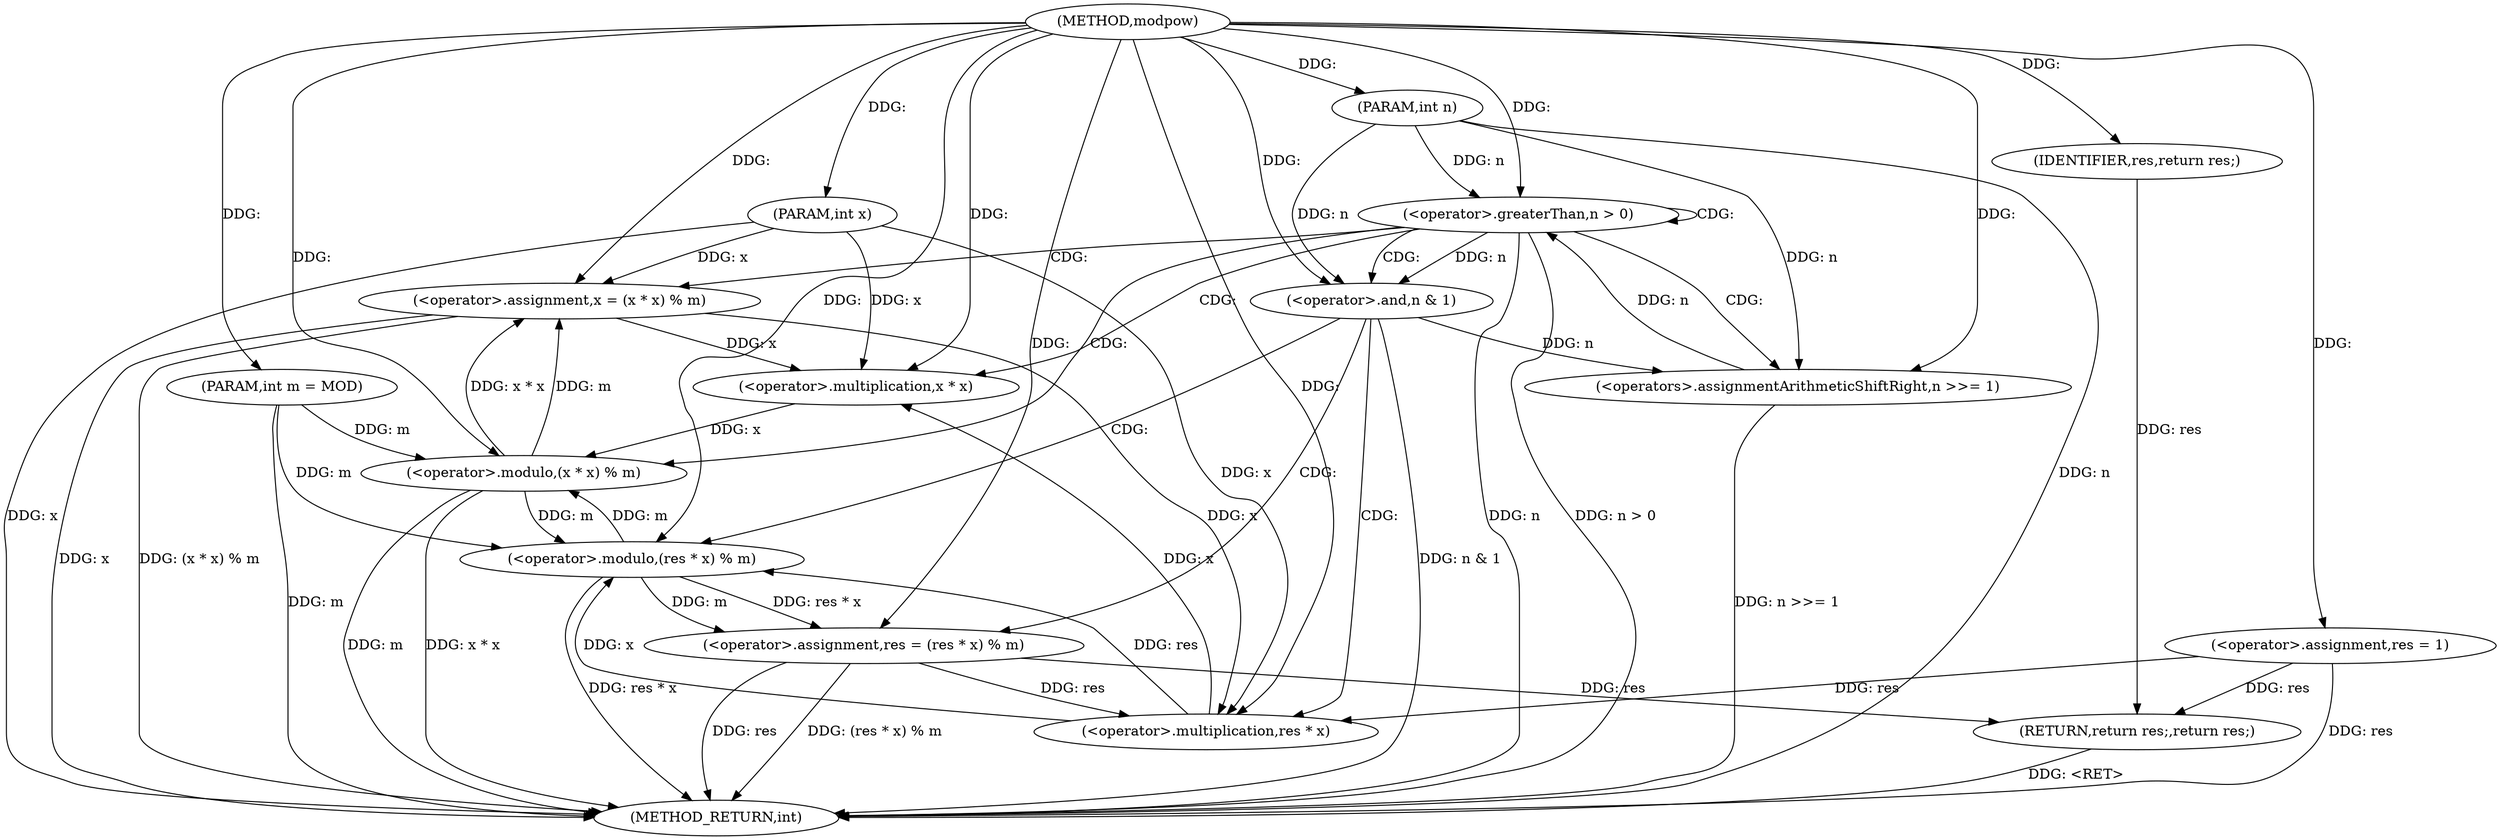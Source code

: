 digraph "modpow" {  
"1000141" [label = "(METHOD,modpow)" ]
"1000178" [label = "(METHOD_RETURN,int)" ]
"1000142" [label = "(PARAM,int x)" ]
"1000143" [label = "(PARAM,int n)" ]
"1000144" [label = "(PARAM,int m = MOD)" ]
"1000147" [label = "(<operator>.assignment,res = 1)" ]
"1000176" [label = "(RETURN,return res;,return res;)" ]
"1000151" [label = "(<operator>.greaterThan,n > 0)" ]
"1000177" [label = "(IDENTIFIER,res,return res;)" ]
"1000166" [label = "(<operator>.assignment,x = (x * x) % m)" ]
"1000173" [label = "(<operators>.assignmentArithmeticShiftRight,n >>= 1)" ]
"1000156" [label = "(<operator>.and,n & 1)" ]
"1000159" [label = "(<operator>.assignment,res = (res * x) % m)" ]
"1000168" [label = "(<operator>.modulo,(x * x) % m)" ]
"1000161" [label = "(<operator>.modulo,(res * x) % m)" ]
"1000169" [label = "(<operator>.multiplication,x * x)" ]
"1000162" [label = "(<operator>.multiplication,res * x)" ]
  "1000142" -> "1000178"  [ label = "DDG: x"] 
  "1000143" -> "1000178"  [ label = "DDG: n"] 
  "1000144" -> "1000178"  [ label = "DDG: m"] 
  "1000147" -> "1000178"  [ label = "DDG: res"] 
  "1000151" -> "1000178"  [ label = "DDG: n"] 
  "1000151" -> "1000178"  [ label = "DDG: n > 0"] 
  "1000156" -> "1000178"  [ label = "DDG: n & 1"] 
  "1000159" -> "1000178"  [ label = "DDG: res"] 
  "1000161" -> "1000178"  [ label = "DDG: res * x"] 
  "1000159" -> "1000178"  [ label = "DDG: (res * x) % m"] 
  "1000166" -> "1000178"  [ label = "DDG: x"] 
  "1000168" -> "1000178"  [ label = "DDG: x * x"] 
  "1000168" -> "1000178"  [ label = "DDG: m"] 
  "1000166" -> "1000178"  [ label = "DDG: (x * x) % m"] 
  "1000173" -> "1000178"  [ label = "DDG: n >>= 1"] 
  "1000176" -> "1000178"  [ label = "DDG: <RET>"] 
  "1000141" -> "1000142"  [ label = "DDG: "] 
  "1000141" -> "1000143"  [ label = "DDG: "] 
  "1000141" -> "1000144"  [ label = "DDG: "] 
  "1000141" -> "1000147"  [ label = "DDG: "] 
  "1000177" -> "1000176"  [ label = "DDG: res"] 
  "1000147" -> "1000176"  [ label = "DDG: res"] 
  "1000159" -> "1000176"  [ label = "DDG: res"] 
  "1000141" -> "1000177"  [ label = "DDG: "] 
  "1000173" -> "1000151"  [ label = "DDG: n"] 
  "1000143" -> "1000151"  [ label = "DDG: n"] 
  "1000141" -> "1000151"  [ label = "DDG: "] 
  "1000168" -> "1000166"  [ label = "DDG: m"] 
  "1000168" -> "1000166"  [ label = "DDG: x * x"] 
  "1000161" -> "1000159"  [ label = "DDG: res * x"] 
  "1000161" -> "1000159"  [ label = "DDG: m"] 
  "1000142" -> "1000166"  [ label = "DDG: x"] 
  "1000141" -> "1000166"  [ label = "DDG: "] 
  "1000156" -> "1000173"  [ label = "DDG: n"] 
  "1000143" -> "1000173"  [ label = "DDG: n"] 
  "1000141" -> "1000173"  [ label = "DDG: "] 
  "1000151" -> "1000156"  [ label = "DDG: n"] 
  "1000143" -> "1000156"  [ label = "DDG: n"] 
  "1000141" -> "1000156"  [ label = "DDG: "] 
  "1000141" -> "1000159"  [ label = "DDG: "] 
  "1000169" -> "1000168"  [ label = "DDG: x"] 
  "1000161" -> "1000168"  [ label = "DDG: m"] 
  "1000144" -> "1000168"  [ label = "DDG: m"] 
  "1000141" -> "1000168"  [ label = "DDG: "] 
  "1000162" -> "1000161"  [ label = "DDG: res"] 
  "1000162" -> "1000161"  [ label = "DDG: x"] 
  "1000168" -> "1000161"  [ label = "DDG: m"] 
  "1000144" -> "1000161"  [ label = "DDG: m"] 
  "1000141" -> "1000161"  [ label = "DDG: "] 
  "1000162" -> "1000169"  [ label = "DDG: x"] 
  "1000166" -> "1000169"  [ label = "DDG: x"] 
  "1000142" -> "1000169"  [ label = "DDG: x"] 
  "1000141" -> "1000169"  [ label = "DDG: "] 
  "1000147" -> "1000162"  [ label = "DDG: res"] 
  "1000159" -> "1000162"  [ label = "DDG: res"] 
  "1000141" -> "1000162"  [ label = "DDG: "] 
  "1000166" -> "1000162"  [ label = "DDG: x"] 
  "1000142" -> "1000162"  [ label = "DDG: x"] 
  "1000151" -> "1000156"  [ label = "CDG: "] 
  "1000151" -> "1000168"  [ label = "CDG: "] 
  "1000151" -> "1000151"  [ label = "CDG: "] 
  "1000151" -> "1000166"  [ label = "CDG: "] 
  "1000151" -> "1000173"  [ label = "CDG: "] 
  "1000151" -> "1000169"  [ label = "CDG: "] 
  "1000156" -> "1000161"  [ label = "CDG: "] 
  "1000156" -> "1000162"  [ label = "CDG: "] 
  "1000156" -> "1000159"  [ label = "CDG: "] 
}
